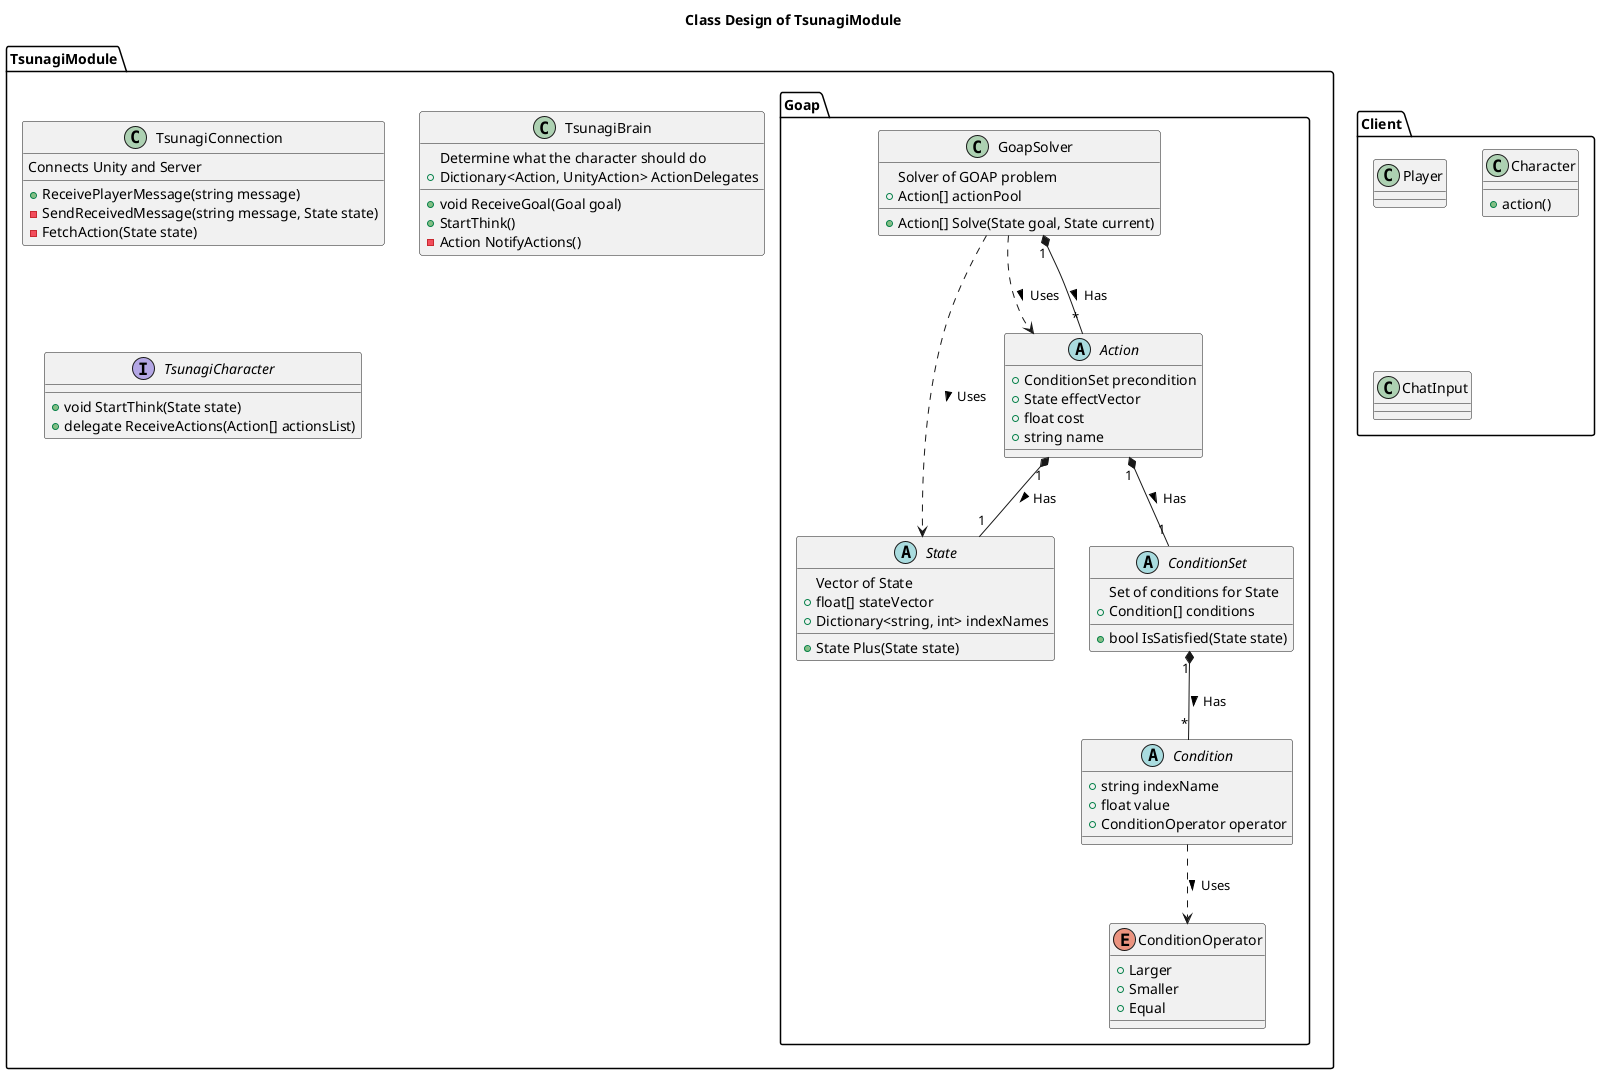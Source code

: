 @startuml
title Class Design of TsunagiModule

package TsunagiModule {
  class TsunagiConnection {
    Connects Unity and Server
    +ReceivePlayerMessage(string message)
    -SendReceivedMessage(string message, State state)
    -FetchAction(State state)
  }

  class TsunagiBrain {
    Determine what the character should do
    +Dictionary<Action, UnityAction> ActionDelegates
    +void ReceiveGoal(Goal goal)
    +StartThink()
    -Action NotifyActions()
  }

  interface TsunagiCharacter {
    +void StartThink(State state)
    +delegate ReceiveActions(Action[] actionsList)
  }

  package Goap{
    class GoapSolver {
      Solver of GOAP problem
      +Action[] Solve(State goal, State current)
      +Action[] actionPool
    }

    abstract State{
      Vector of State
      +State Plus(State state)
      +float[] stateVector
      +Dictionary<string, int> indexNames
    }
    GoapSolver ..> State : Uses >

    abstract Action {
      +ConditionSet precondition
      +State effectVector
      +float cost
      +string name
    }
    GoapSolver ..> Action : Uses >
    GoapSolver "1" *-- "*" Action : Has >
    Action "1" *-- "1" State : Has >

    abstract ConditionSet{
      Set of conditions for State
      +bool IsSatisfied(State state)
      +Condition[] conditions
    }
    Action "1" *-- "1" ConditionSet : Has >

    abstract Condition{
      +string indexName
      +float value
      +ConditionOperator operator
    }
    ConditionSet "1" *-- "*" Condition : Has >

    enum ConditionOperator {
      +Larger
      +Smaller
      +Equal
    }
    Condition ..> ConditionOperator : Uses >
  }
}

package Client{
  class Player {
  }

  class Character {
    +action()
  }

  class ChatInput {

  }
}

@enduml
